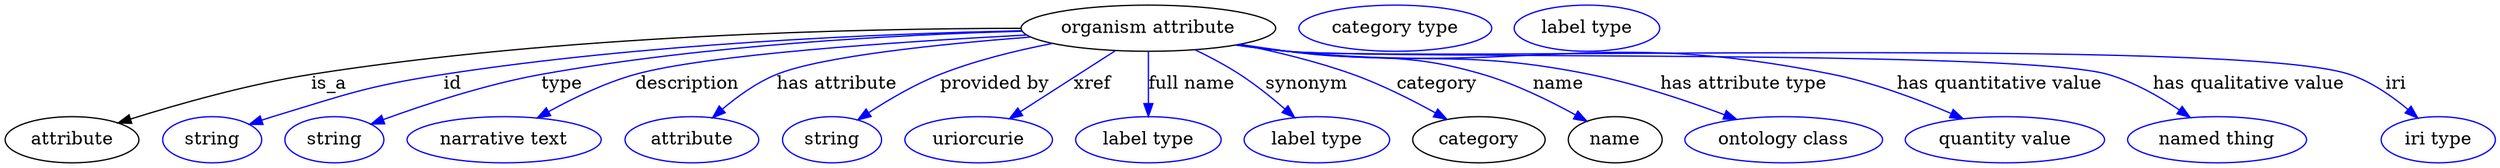 digraph {
	graph [bb="0,0,1933.2,123"];
	node [label="\N"];
	"organism attribute"	[height=0.5,
		label="organism attribute",
		pos="886,105",
		width=2.7442];
	attribute	[height=0.5,
		pos="51.995,18",
		width=1.4443];
	"organism attribute" -> attribute	[label=is_a,
		lp="251,61.5",
		pos="e,88.003,31.198 787.2,104.97 659.4,104.8 430.22,99.586 237,69 188.79,61.369 135.07,46.063 98.001,34.386"];
	id	[color=blue,
		height=0.5,
		label=string,
		pos="160,18",
		width=1.0652];
	"organism attribute" -> id	[color=blue,
		label=id,
		lp="346,61.5",
		pos="e,189.04,29.778 787.58,103.11 677.62,100.86 494.59,93.365 339,69 279.68,59.711 265.47,53.375 208,36 204.91,35.066 201.72,34.053 \
198.53,33.002",
		style=solid];
	type	[color=blue,
		height=0.5,
		label=string,
		pos="255,18",
		width=1.0652];
	"organism attribute" -> type	[color=blue,
		label=type,
		lp="430,61.5",
		pos="e,283.47,30.304 787.58,102.84 691.56,100.27 541.69,92.434 414,69 371.75,61.247 325.04,45.675 293.24,33.958",
		style=solid];
	description	[color=blue,
		height=0.5,
		label="narrative text",
		pos="387,18",
		width=2.0943];
	"organism attribute" -> description	[color=blue,
		label=description,
		lp="527.5,61.5",
		pos="e,412.22,34.97 791.06,99.77 691.54,94.607 542.12,84.586 487,69 463.88,62.464 439.75,50.563 420.98,40.012",
		style=solid];
	"has attribute"	[color=blue,
		height=0.5,
		label=attribute,
		pos="532,18",
		width=1.4443];
	"organism attribute" -> "has attribute"	[color=blue,
		label="has attribute",
		lp="644,61.5",
		pos="e,548.05,35.363 794.29,98.181 723.41,92.704 631.73,83.201 597,69 581.79,62.784 567.09,52.015 555.52,42.059",
		style=solid];
	"provided by"	[color=blue,
		height=0.5,
		label=string,
		pos="640,18",
		width=1.0652];
	"organism attribute" -> "provided by"	[color=blue,
		label="provided by",
		lp="766.5,61.5",
		pos="e,660.09,33.507 811.53,93.145 783.49,87.712 751.71,79.904 724,69 704.59,61.364 684.46,49.539 668.77,39.305",
		style=solid];
	xref	[color=blue,
		height=0.5,
		label=uriorcurie,
		pos="754,18",
		width=1.5887];
	"organism attribute" -> xref	[color=blue,
		label=xref,
		lp="842.5,61.5",
		pos="e,777.92,34.404 860.23,87.409 839.17,73.846 809.26,54.59 786.55,39.961",
		style=solid];
	"full name"	[color=blue,
		height=0.5,
		label="label type",
		pos="886,18",
		width=1.5707];
	"organism attribute" -> "full name"	[color=blue,
		label="full name",
		lp="919.5,61.5",
		pos="e,886,36.175 886,86.799 886,75.163 886,59.548 886,46.237",
		style=solid];
	synonym	[color=blue,
		height=0.5,
		label="label type",
		pos="1017,18",
		width=1.5707];
	"organism attribute" -> synonym	[color=blue,
		label=synonym,
		lp="1009,61.5",
		pos="e,999.74,35.265 922.3,88.149 933.71,82.629 946.16,76.04 957,69 969.23,61.05 981.77,50.952 992.21,41.916",
		style=solid];
	category	[height=0.5,
		pos="1143,18",
		width=1.4263];
	"organism attribute" -> category	[color=blue,
		label=category,
		lp="1110.5,61.5",
		pos="e,1118,34.007 957.14,92.367 984.99,86.776 1016.9,79.063 1045,69 1067.1,61.06 1090.7,49.183 1109.1,38.998",
		style=solid];
	name	[height=0.5,
		pos="1249,18",
		width=1.011];
	"organism attribute" -> name	[color=blue,
		label=name,
		lp="1205,61.5",
		pos="e,1227,32.39 957.1,92.411 969.39,90.521 982.06,88.646 994,87 1061.4,77.709 1080.7,88.12 1146,69 1171.4,61.573 1198.2,48.375 1218.1,\
37.403",
		style=solid];
	"has attribute type"	[color=blue,
		height=0.5,
		label="ontology class",
		pos="1380,18",
		width=2.1304];
	"organism attribute" -> "has attribute type"	[color=blue,
		label="has attribute type",
		lp="1349,61.5",
		pos="e,1343.4,33.893 955.6,92.209 968.35,90.287 981.55,88.453 994,87 1098,74.846 1126.3,89.616 1229,69 1265,61.773 1304.3,48.564 1333.8,\
37.538",
		style=solid];
	"has quantitative value"	[color=blue,
		height=0.5,
		label="quantity value",
		pos="1552,18",
		width=2.1484];
	"organism attribute" -> "has quantitative value"	[color=blue,
		label="has quantitative value",
		lp="1548,61.5",
		pos="e,1519.5,34.414 954.69,91.988 967.71,90.052 981.25,88.27 994,87 1181.7,68.306 1233.1,106.43 1418,69 1449.8,62.555 1484.1,49.644 \
1510,38.557",
		style=solid];
	"has qualitative value"	[color=blue,
		height=0.5,
		label="named thing",
		pos="1717,18",
		width=1.9318];
	"organism attribute" -> "has qualitative value"	[color=blue,
		label="has qualitative value",
		lp="1741.5,61.5",
		pos="e,1696,35.425 954.1,91.926 967.3,89.97 981.05,88.197 994,87 1064.6,80.473 1563.8,88.596 1632,69 1652,63.252 1672.1,51.697 1687.8,\
41.143",
		style=solid];
	iri	[color=blue,
		height=0.5,
		label="iri type",
		pos="1889,18",
		width=1.2277];
	"organism attribute" -> iri	[color=blue,
		label=iri,
		lp="1856,61.5",
		pos="e,1873.1,34.948 953.81,91.902 967.09,89.935 980.95,88.164 994,87 1085.4,78.845 1733,98.263 1820,69 1836.8,63.352 1853,52.045 1865.4,\
41.611",
		style=solid];
	"named thing_category"	[color=blue,
		height=0.5,
		label="category type",
		pos="1078,105",
		width=2.0762];
	attribute_name	[color=blue,
		height=0.5,
		label="label type",
		pos="1227,105",
		width=1.5707];
}
